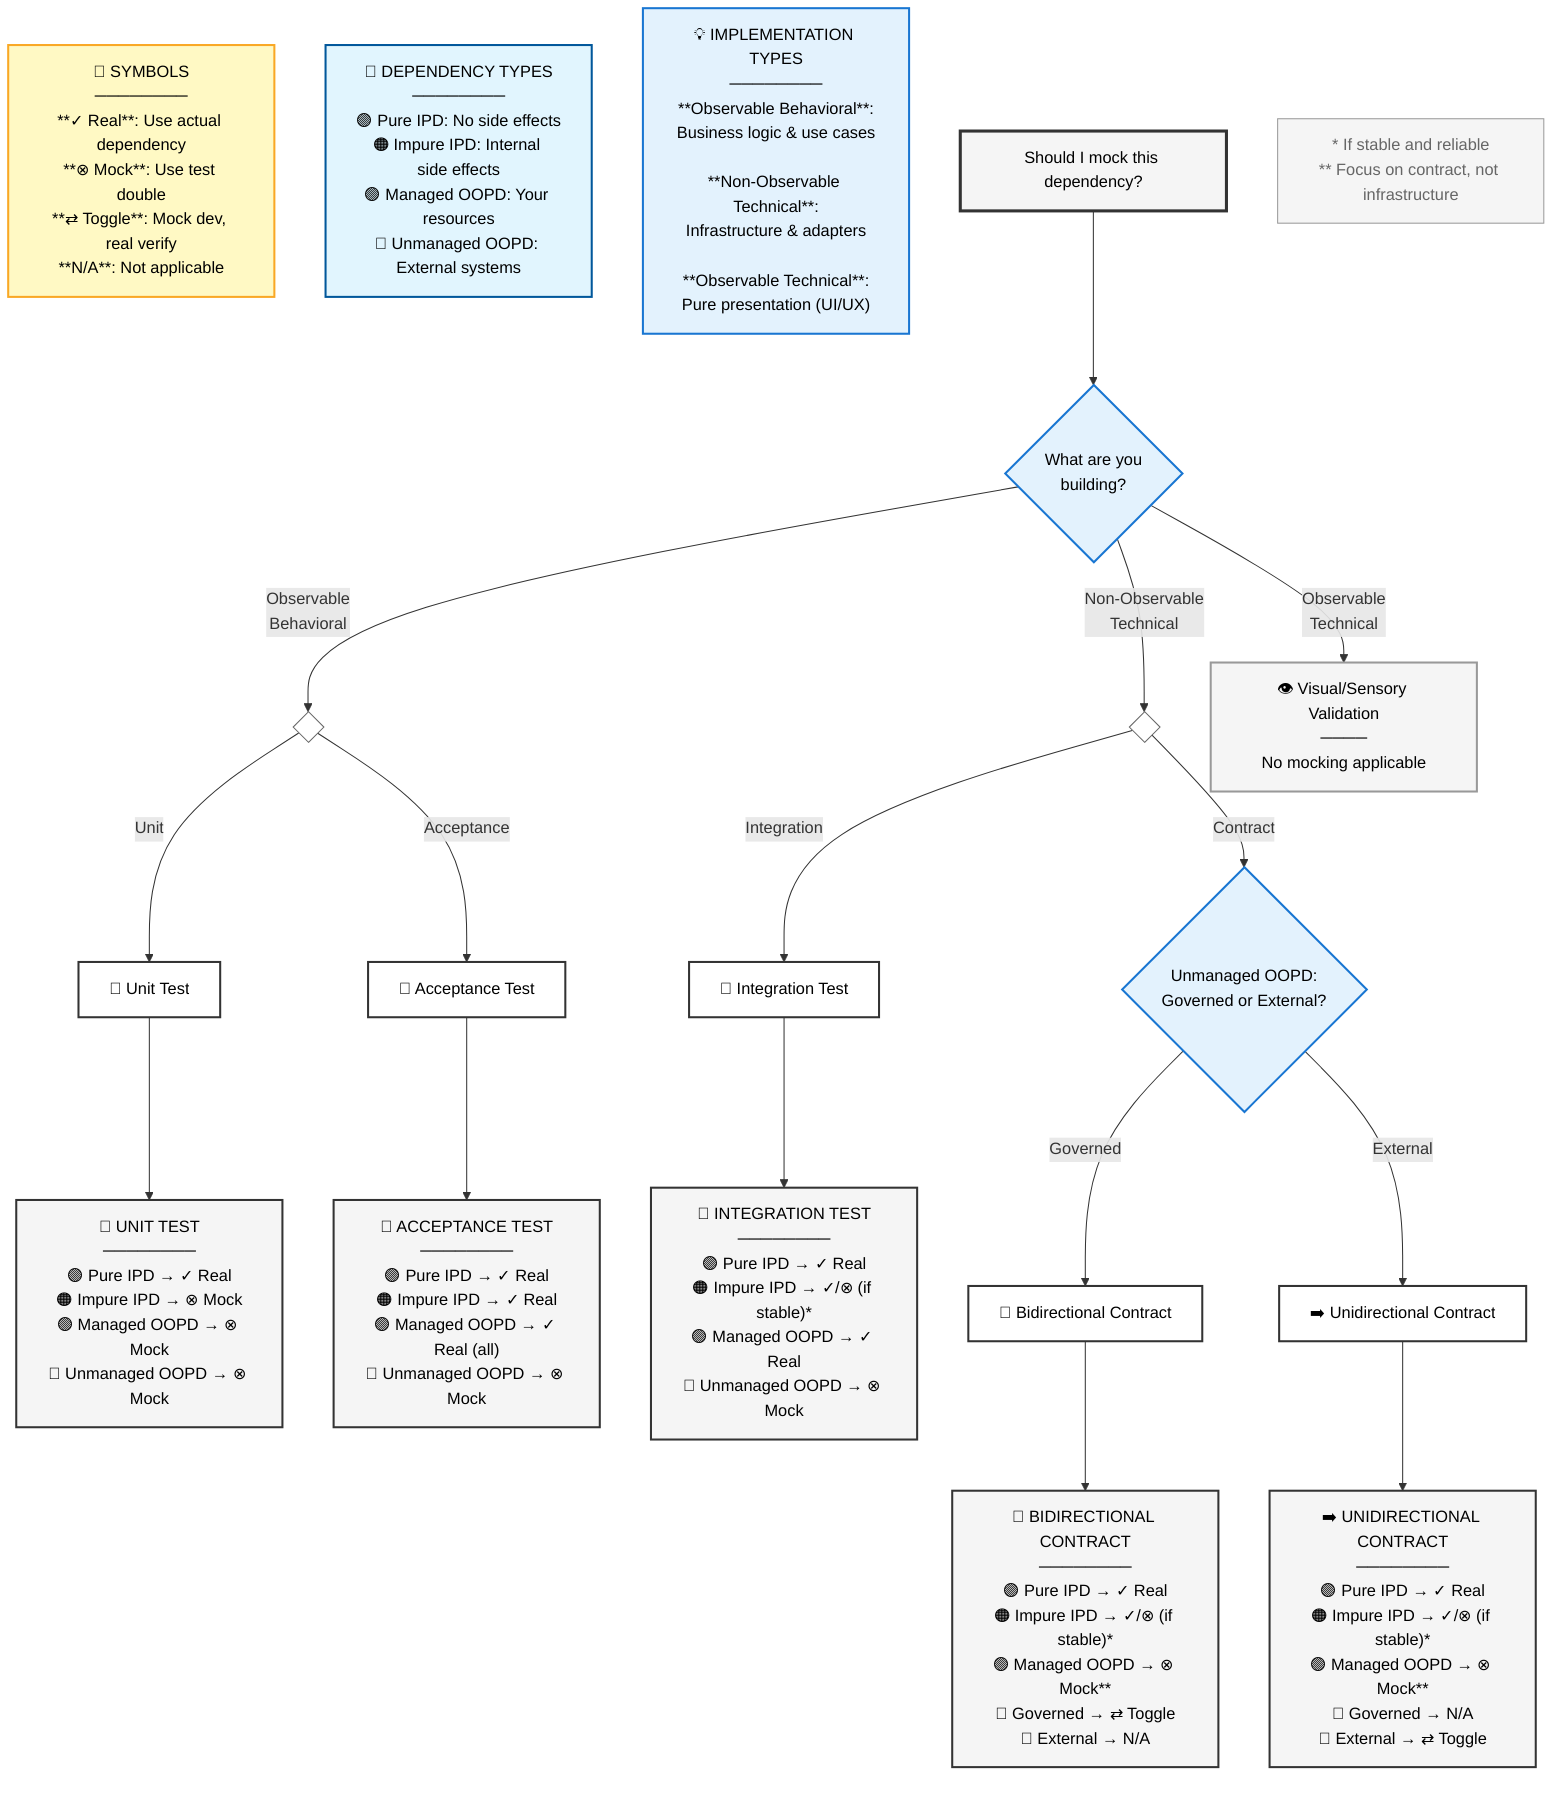 graph TD
    %% Reference boxes (no arrows to main flow)
    Legend["📖 SYMBOLS<br/>────────<br/>**✓ Real**: Use actual dependency<br/>**⊗ Mock**: Use test double<br/>**⇄ Toggle**: Mock dev, real verify<br/>**N/A**: Not applicable"]
    
    DepTypes["🎨 DEPENDENCY TYPES<br/>────────<br/>🟣 Pure IPD: No side effects<br/>🟠 Impure IPD: Internal side effects<br/>🟢 Managed OOPD: Your resources<br/>🔵 Unmanaged OOPD: External systems"]
    
    Info["💡 IMPLEMENTATION TYPES<br/>────────<br/>**Observable Behavioral**:<br/>Business logic & use cases<br/><br/>**Non-Observable Technical**:<br/>Infrastructure & adapters<br/><br/>**Observable Technical**:<br/>Pure presentation (UI/UX)"]
    
    %% Main decision flow
    Start["Should I mock this dependency?"]
    
    Start --> Q1{"What are you<br/>building?"}
    
    Q1 -->|Observable<br/>Behavioral| BehaviorSplit{" "}
    Q1 -->|Non-Observable<br/>Technical| TechSplit{" "}
    Q1 -->|Observable<br/>Technical| Visual["👁️ Visual/Sensory Validation<br/>────<br/>No mocking applicable"]
    
    BehaviorSplit -->|Unit| UnitChoice["🔬 Unit Test"]
    BehaviorSplit -->|Acceptance| AccChoice["🎯 Acceptance Test"]
    
    TechSplit -->|Integration| IntChoice["🔌 Integration Test"]
    TechSplit -->|Contract| ContractRoute{"Unmanaged OOPD:<br/>Governed or External?"}
    
    ContractRoute -->|Governed| BiChoice["🤝 Bidirectional Contract"]
    ContractRoute -->|External| UniChoice["➡️ Unidirectional Contract"]
    
    %% Compact answer nodes
    UnitChoice --> UnitAnswer["🔬 UNIT TEST<br/>────────<br/>🟣 Pure IPD → ✓ Real<br/>🟠 Impure IPD → ⊗ Mock<br/>🟢 Managed OOPD → ⊗ Mock<br/>🔵 Unmanaged OOPD → ⊗ Mock"]
    
    IntChoice --> IntAnswer["🔌 INTEGRATION TEST<br/>────────<br/>🟣 Pure IPD → ✓ Real<br/>🟠 Impure IPD → ✓/⊗ (if stable)*<br/>🟢 Managed OOPD → ✓ Real<br/>🔵 Unmanaged OOPD → ⊗ Mock"]
    
    BiChoice --> BiAnswer["🤝 BIDIRECTIONAL CONTRACT<br/>────────<br/>🟣 Pure IPD → ✓ Real<br/>🟠 Impure IPD → ✓/⊗ (if stable)*<br/>🟢 Managed OOPD → ⊗ Mock**<br/>🔵 Governed → ⇄ Toggle<br/>🔵 External → N/A"]
    
    UniChoice --> UniAnswer["➡️ UNIDIRECTIONAL CONTRACT<br/>────────<br/>🟣 Pure IPD → ✓ Real<br/>🟠 Impure IPD → ✓/⊗ (if stable)*<br/>🟢 Managed OOPD → ⊗ Mock**<br/>🔵 Governed → N/A<br/>🔵 External → ⇄ Toggle"]
    
    AccChoice --> AccAnswer["🎯 ACCEPTANCE TEST<br/>────────<br/>🟣 Pure IPD → ✓ Real<br/>🟠 Impure IPD → ✓ Real<br/>🟢 Managed OOPD → ✓ Real (all)<br/>🔵 Unmanaged OOPD → ⊗ Mock"]
    
    %% Footnotes
    Footnotes["* If stable and reliable<br/>** Focus on contract, not infrastructure"]
    
    %% Styling - minimal, functional only
    style Legend fill:#fff9c4,stroke:#f9a825,stroke-width:2px,color:#000
    style DepTypes fill:#e1f5fe,stroke:#01579b,stroke-width:2px,color:#000
    style Info fill:#e3f2fd,stroke:#1976d2,stroke-width:2px,color:#000
    style Footnotes fill:#f5f5f5,stroke:#999,stroke-width:1px,color:#666
    
    style Start fill:#f5f5f5,stroke:#333,stroke-width:3px,color:#000
    style Q1 fill:#e3f2fd,stroke:#1976d2,stroke-width:2px,color:#000
    style BehaviorSplit fill:#fff,stroke:#666,stroke-width:1px,color:#000
    style TechSplit fill:#fff,stroke:#666,stroke-width:1px,color:#000
    style ContractRoute fill:#e3f2fd,stroke:#1976d2,stroke-width:2px,color:#000
    
    style Visual fill:#f5f5f5,stroke:#999,stroke-width:2px,color:#000
    style UnitChoice fill:#fff,stroke:#333,stroke-width:2px,color:#000
    style IntChoice fill:#fff,stroke:#333,stroke-width:2px,color:#000
    style BiChoice fill:#fff,stroke:#333,stroke-width:2px,color:#000
    style UniChoice fill:#fff,stroke:#333,stroke-width:2px,color:#000
    style AccChoice fill:#fff,stroke:#333,stroke-width:2px,color:#000
    
    style UnitAnswer fill:#f5f5f5,stroke:#333,stroke-width:2px,color:#000
    style IntAnswer fill:#f5f5f5,stroke:#333,stroke-width:2px,color:#000
    style BiAnswer fill:#f5f5f5,stroke:#333,stroke-width:2px,color:#000
    style UniAnswer fill:#f5f5f5,stroke:#333,stroke-width:2px,color:#000
    style AccAnswer fill:#f5f5f5,stroke:#333,stroke-width:2px,color:#000